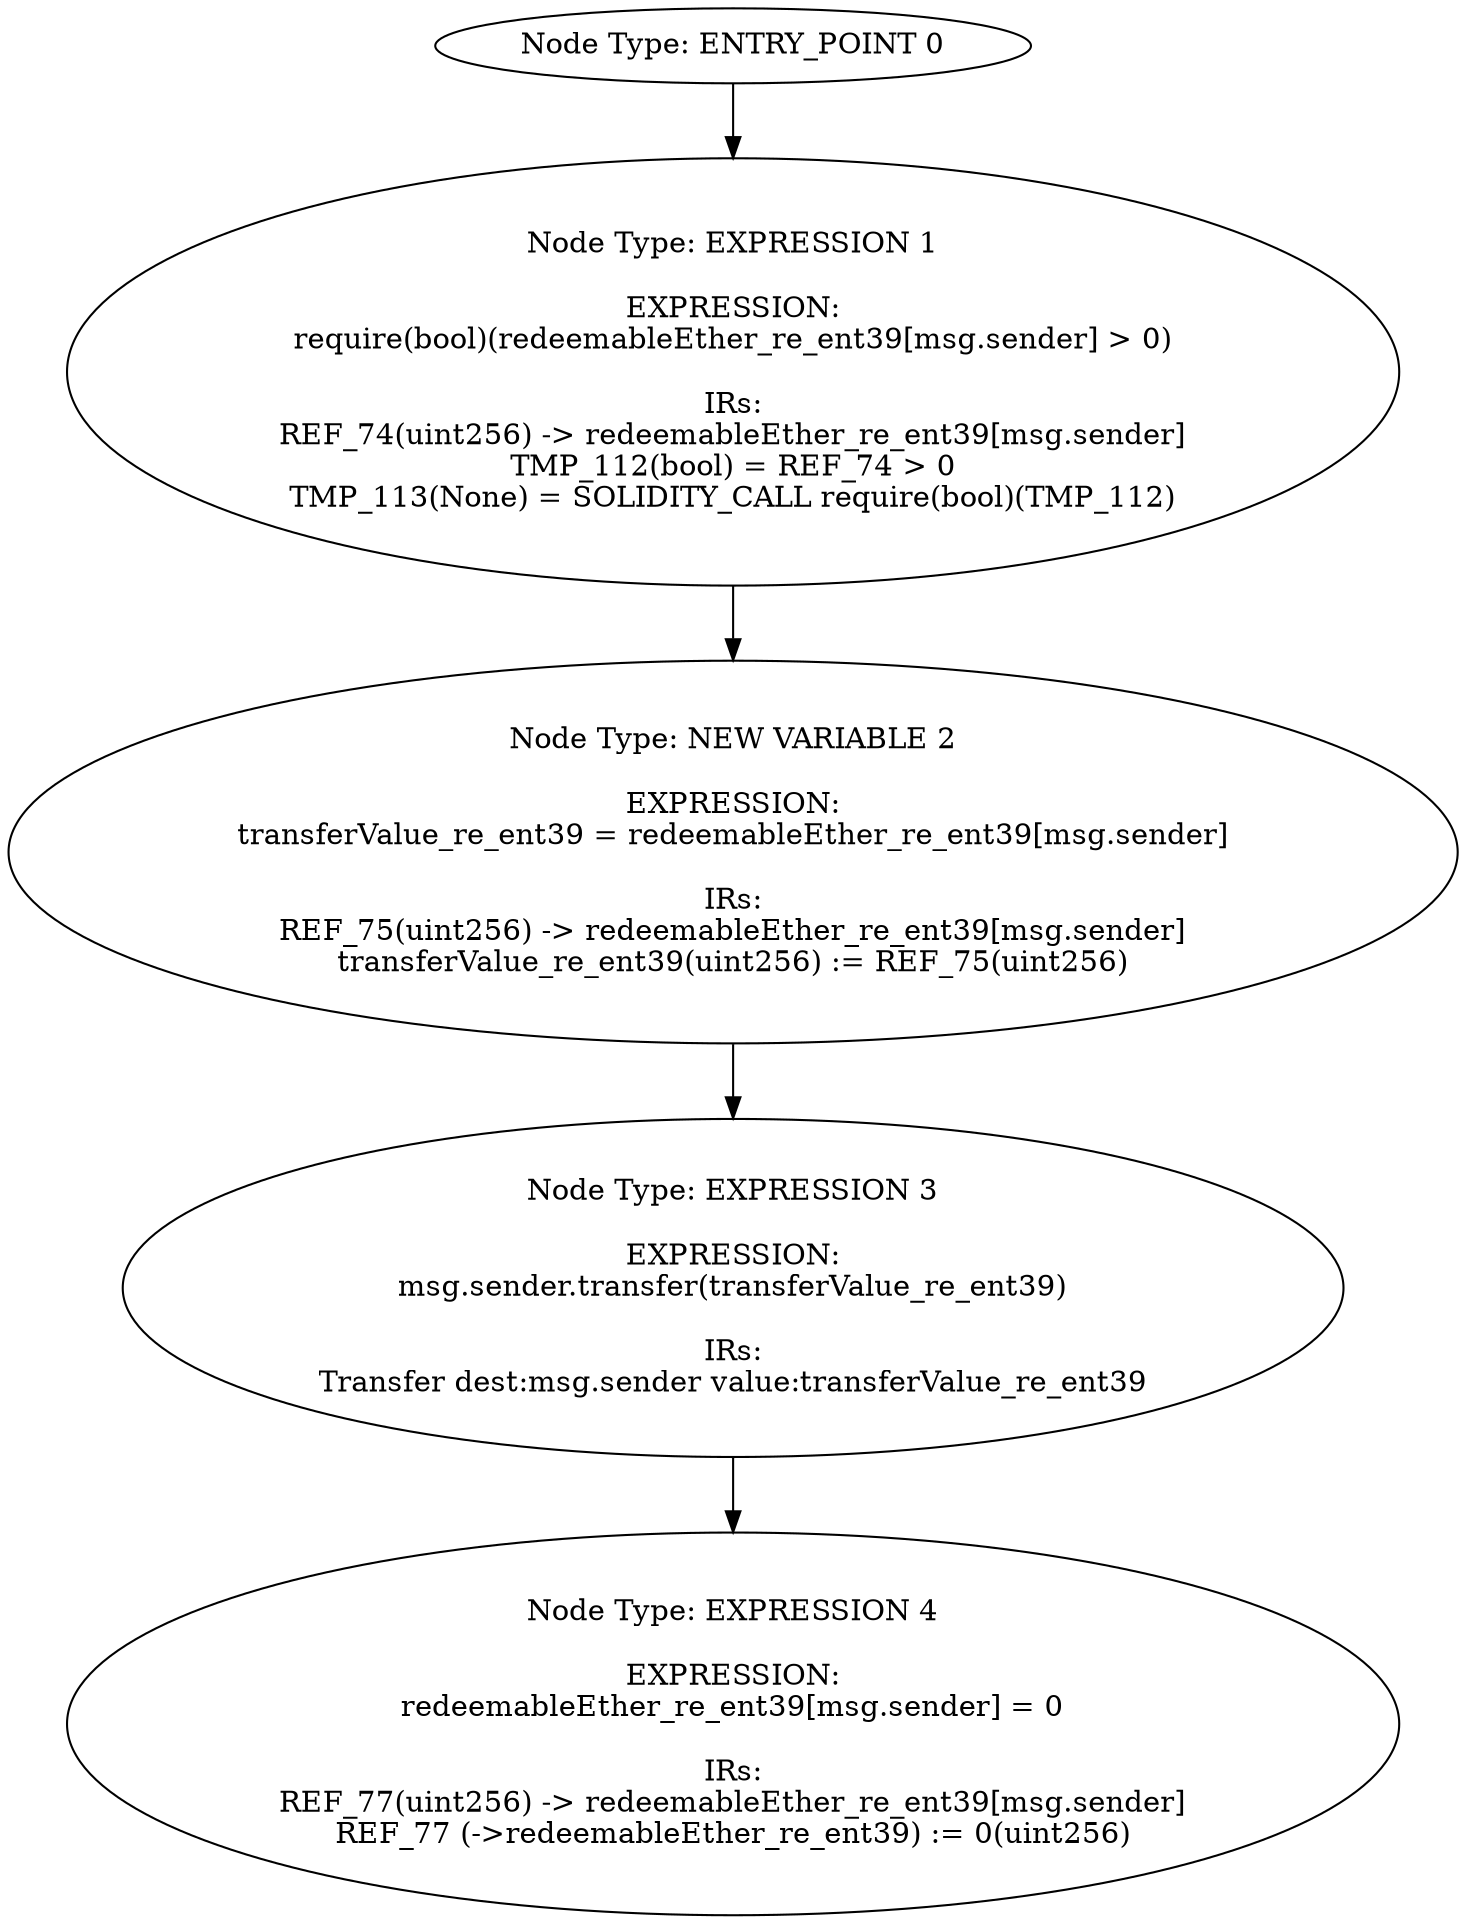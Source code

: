 digraph{
0[label="Node Type: ENTRY_POINT 0
"];
0->1;
1[label="Node Type: EXPRESSION 1

EXPRESSION:
require(bool)(redeemableEther_re_ent39[msg.sender] > 0)

IRs:
REF_74(uint256) -> redeemableEther_re_ent39[msg.sender]
TMP_112(bool) = REF_74 > 0
TMP_113(None) = SOLIDITY_CALL require(bool)(TMP_112)"];
1->2;
2[label="Node Type: NEW VARIABLE 2

EXPRESSION:
transferValue_re_ent39 = redeemableEther_re_ent39[msg.sender]

IRs:
REF_75(uint256) -> redeemableEther_re_ent39[msg.sender]
transferValue_re_ent39(uint256) := REF_75(uint256)"];
2->3;
3[label="Node Type: EXPRESSION 3

EXPRESSION:
msg.sender.transfer(transferValue_re_ent39)

IRs:
Transfer dest:msg.sender value:transferValue_re_ent39"];
3->4;
4[label="Node Type: EXPRESSION 4

EXPRESSION:
redeemableEther_re_ent39[msg.sender] = 0

IRs:
REF_77(uint256) -> redeemableEther_re_ent39[msg.sender]
REF_77 (->redeemableEther_re_ent39) := 0(uint256)"];
}
